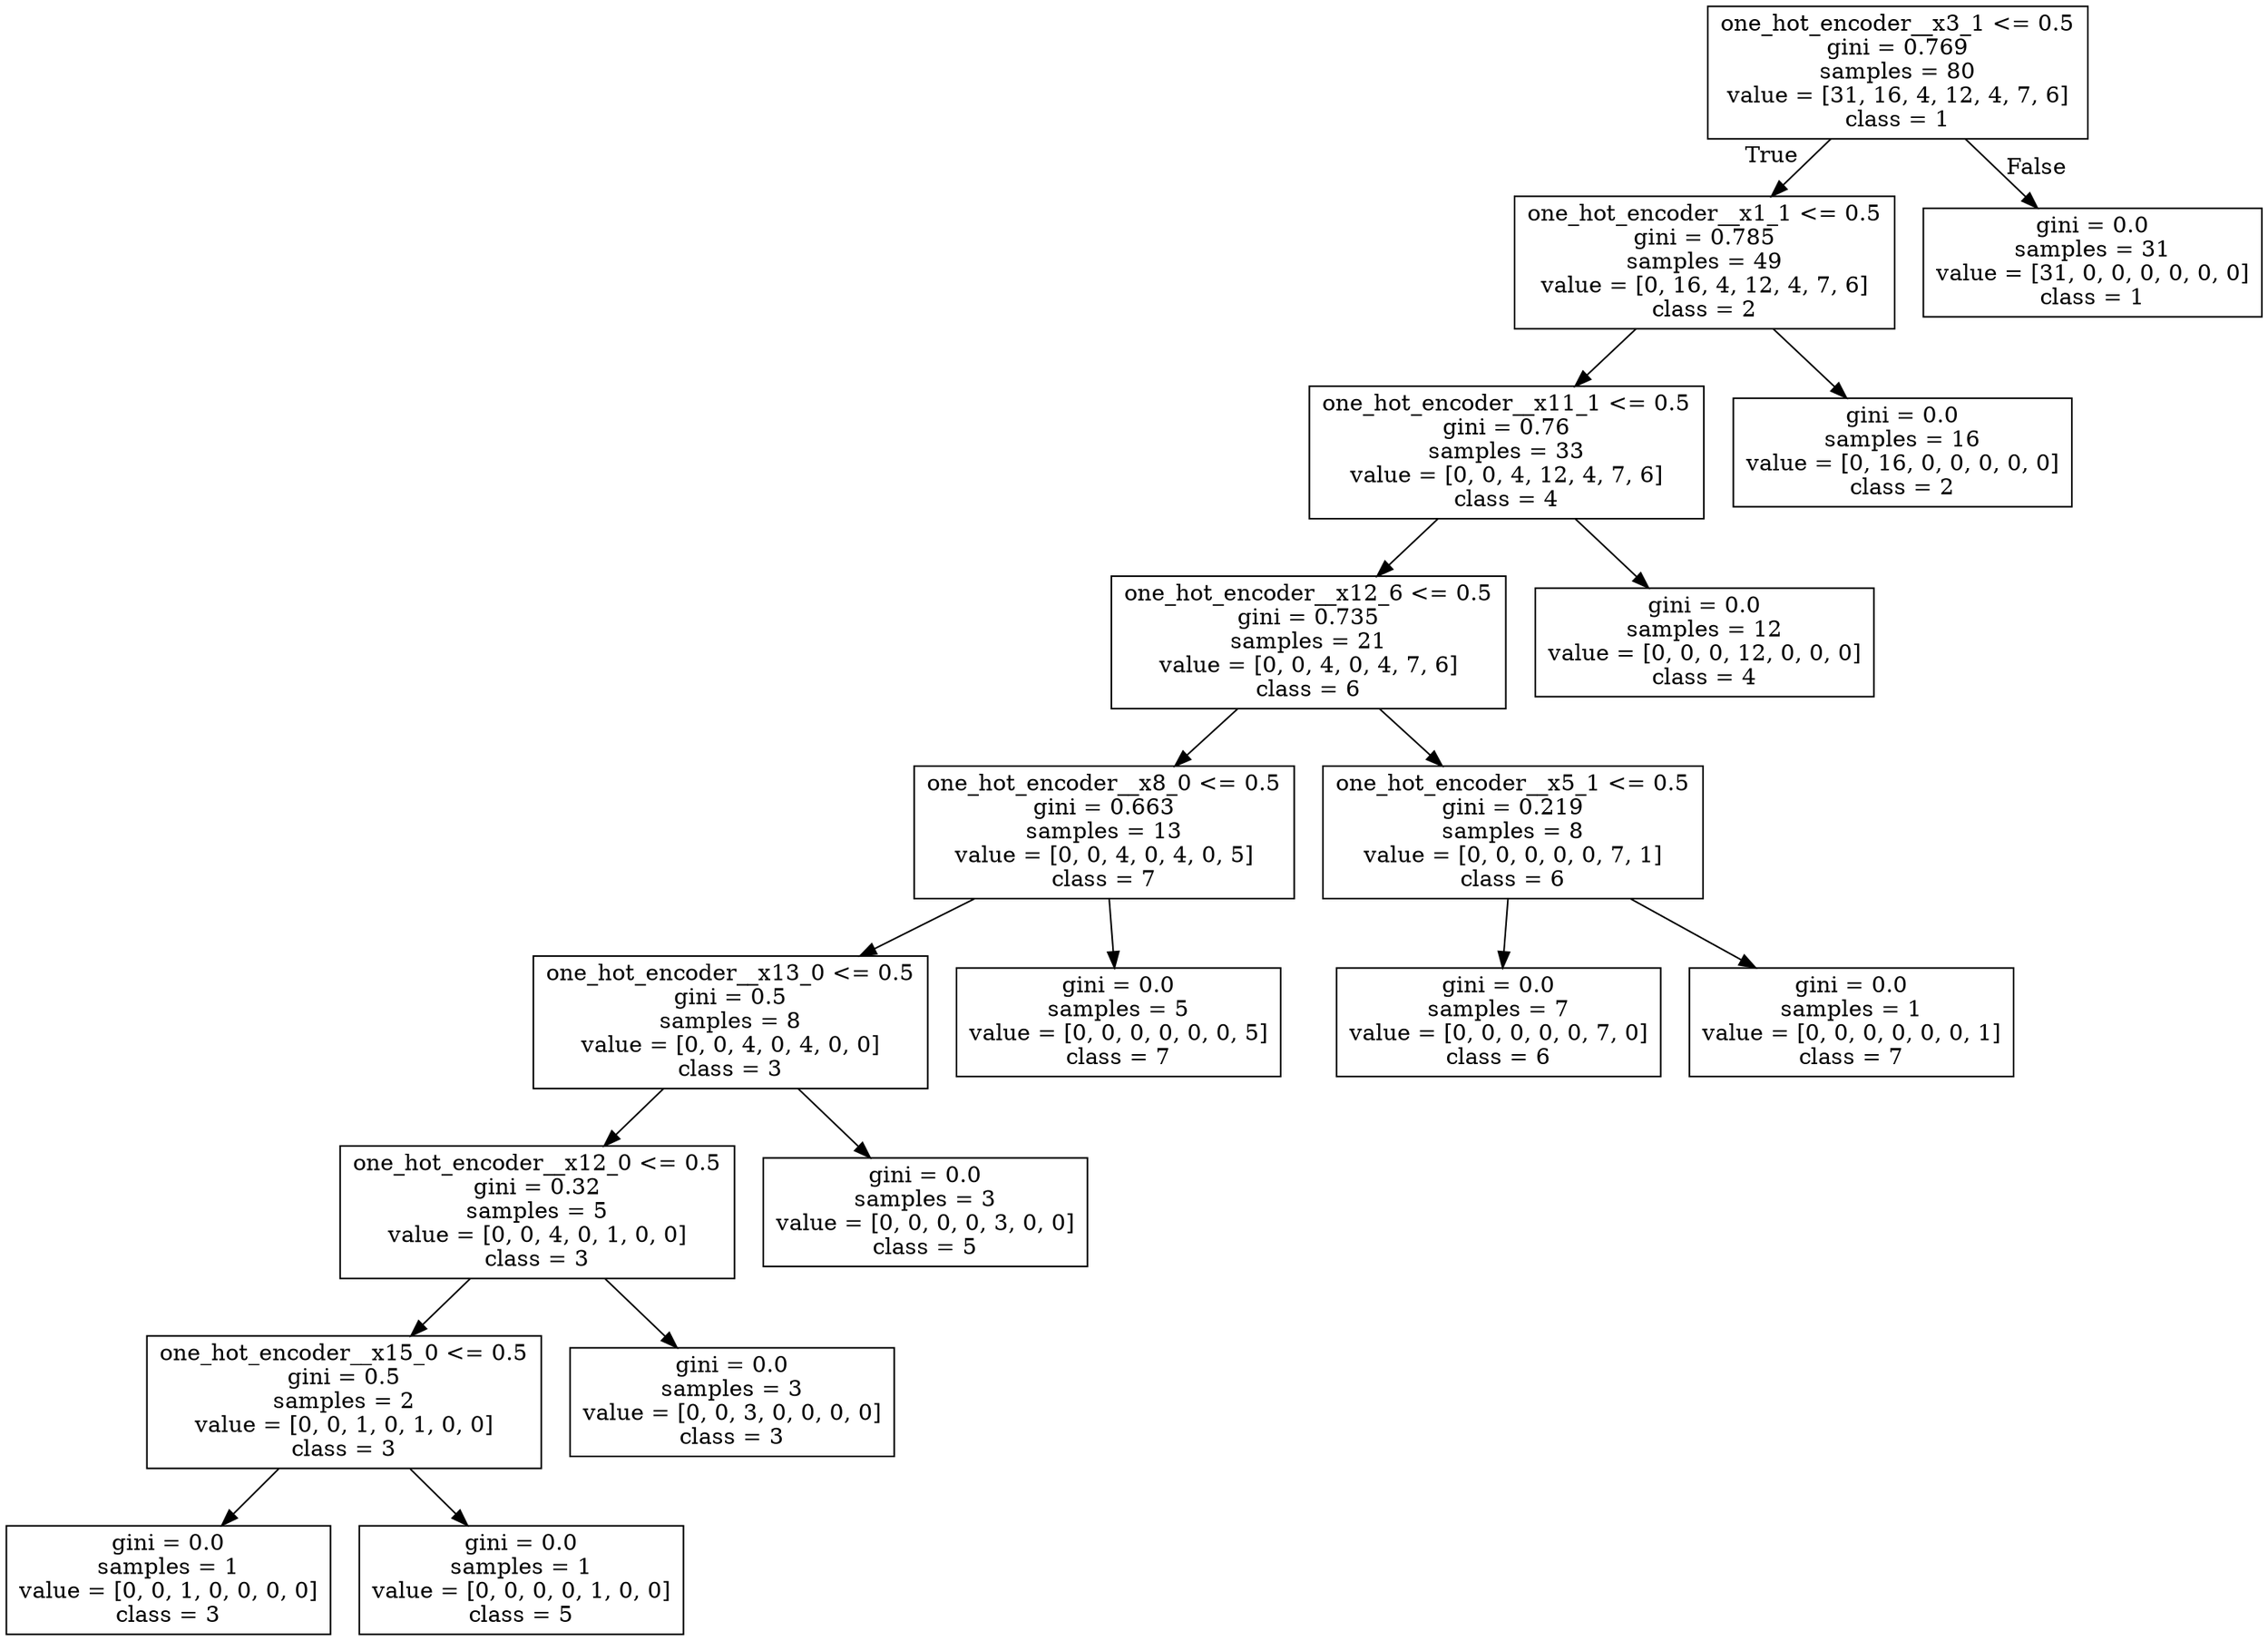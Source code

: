 digraph Tree {
node [shape=box] ;
0 [label="one_hot_encoder__x3_1 <= 0.5\ngini = 0.769\nsamples = 80\nvalue = [31, 16, 4, 12, 4, 7, 6]\nclass = 1"] ;
1 [label="one_hot_encoder__x1_1 <= 0.5\ngini = 0.785\nsamples = 49\nvalue = [0, 16, 4, 12, 4, 7, 6]\nclass = 2"] ;
0 -> 1 [labeldistance=2.5, labelangle=45, headlabel="True"] ;
2 [label="one_hot_encoder__x11_1 <= 0.5\ngini = 0.76\nsamples = 33\nvalue = [0, 0, 4, 12, 4, 7, 6]\nclass = 4"] ;
1 -> 2 ;
3 [label="one_hot_encoder__x12_6 <= 0.5\ngini = 0.735\nsamples = 21\nvalue = [0, 0, 4, 0, 4, 7, 6]\nclass = 6"] ;
2 -> 3 ;
4 [label="one_hot_encoder__x8_0 <= 0.5\ngini = 0.663\nsamples = 13\nvalue = [0, 0, 4, 0, 4, 0, 5]\nclass = 7"] ;
3 -> 4 ;
5 [label="one_hot_encoder__x13_0 <= 0.5\ngini = 0.5\nsamples = 8\nvalue = [0, 0, 4, 0, 4, 0, 0]\nclass = 3"] ;
4 -> 5 ;
6 [label="one_hot_encoder__x12_0 <= 0.5\ngini = 0.32\nsamples = 5\nvalue = [0, 0, 4, 0, 1, 0, 0]\nclass = 3"] ;
5 -> 6 ;
7 [label="one_hot_encoder__x15_0 <= 0.5\ngini = 0.5\nsamples = 2\nvalue = [0, 0, 1, 0, 1, 0, 0]\nclass = 3"] ;
6 -> 7 ;
8 [label="gini = 0.0\nsamples = 1\nvalue = [0, 0, 1, 0, 0, 0, 0]\nclass = 3"] ;
7 -> 8 ;
9 [label="gini = 0.0\nsamples = 1\nvalue = [0, 0, 0, 0, 1, 0, 0]\nclass = 5"] ;
7 -> 9 ;
10 [label="gini = 0.0\nsamples = 3\nvalue = [0, 0, 3, 0, 0, 0, 0]\nclass = 3"] ;
6 -> 10 ;
11 [label="gini = 0.0\nsamples = 3\nvalue = [0, 0, 0, 0, 3, 0, 0]\nclass = 5"] ;
5 -> 11 ;
12 [label="gini = 0.0\nsamples = 5\nvalue = [0, 0, 0, 0, 0, 0, 5]\nclass = 7"] ;
4 -> 12 ;
13 [label="one_hot_encoder__x5_1 <= 0.5\ngini = 0.219\nsamples = 8\nvalue = [0, 0, 0, 0, 0, 7, 1]\nclass = 6"] ;
3 -> 13 ;
14 [label="gini = 0.0\nsamples = 7\nvalue = [0, 0, 0, 0, 0, 7, 0]\nclass = 6"] ;
13 -> 14 ;
15 [label="gini = 0.0\nsamples = 1\nvalue = [0, 0, 0, 0, 0, 0, 1]\nclass = 7"] ;
13 -> 15 ;
16 [label="gini = 0.0\nsamples = 12\nvalue = [0, 0, 0, 12, 0, 0, 0]\nclass = 4"] ;
2 -> 16 ;
17 [label="gini = 0.0\nsamples = 16\nvalue = [0, 16, 0, 0, 0, 0, 0]\nclass = 2"] ;
1 -> 17 ;
18 [label="gini = 0.0\nsamples = 31\nvalue = [31, 0, 0, 0, 0, 0, 0]\nclass = 1"] ;
0 -> 18 [labeldistance=2.5, labelangle=-45, headlabel="False"] ;
}